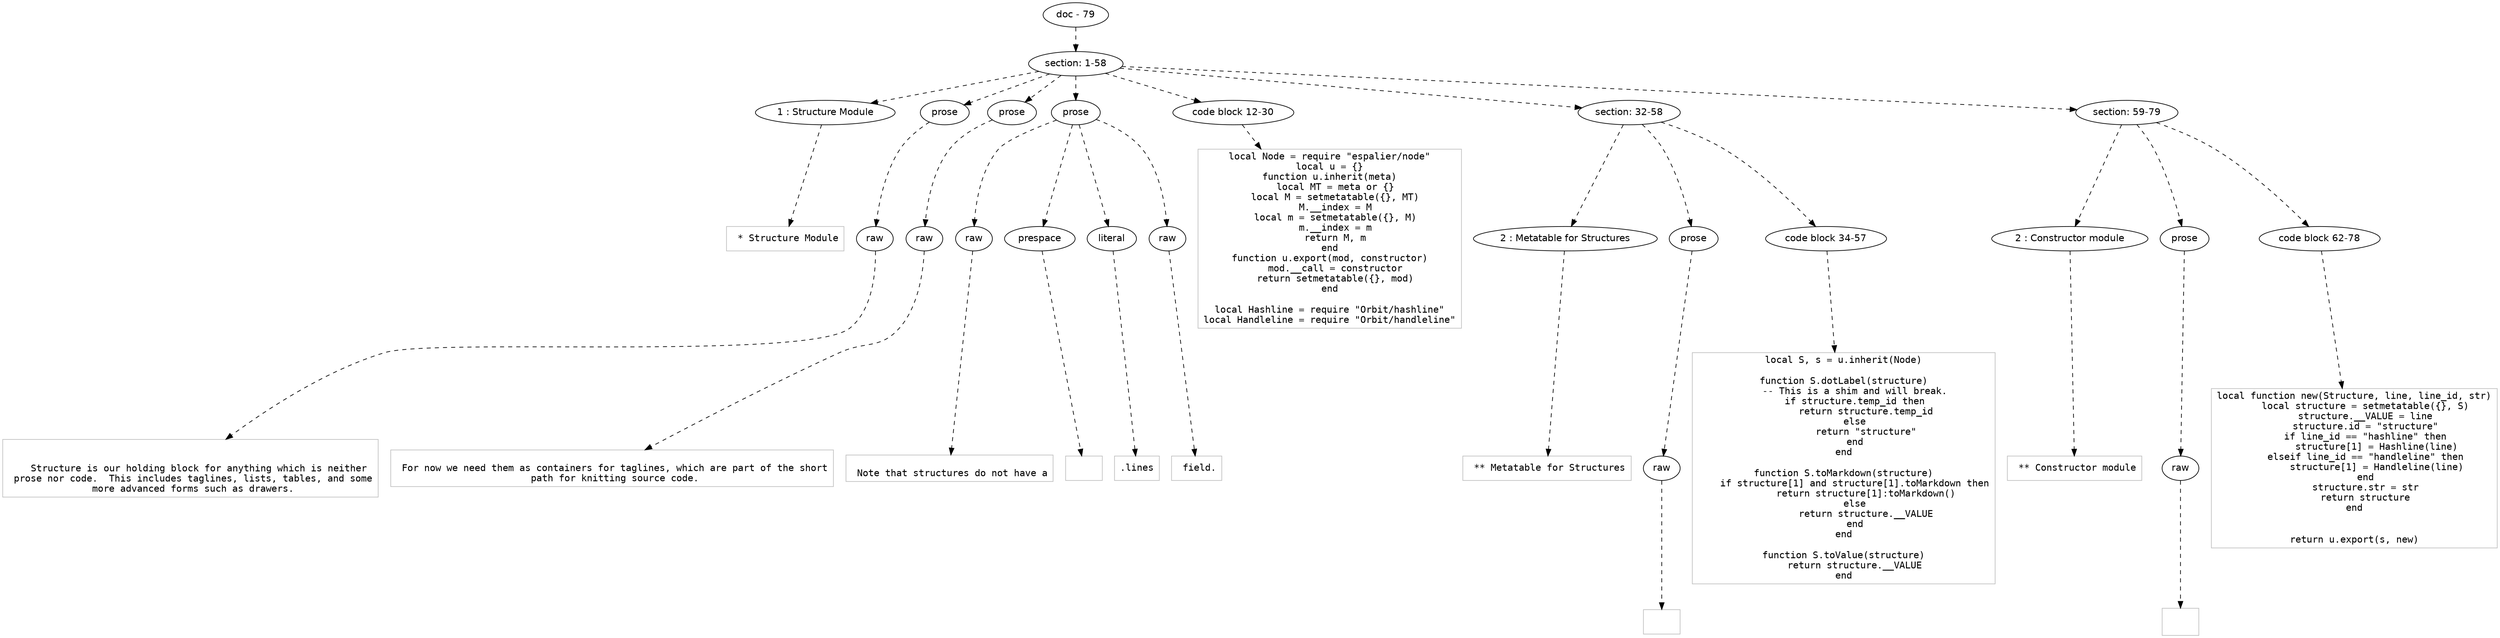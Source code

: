 digraph lpegNode {

node [fontname=Helvetica]
edge [style=dashed]

doc_0 [label="doc - 79"]


doc_0 -> { section_1}
{rank=same; section_1}

section_1 [label="section: 1-58"]


// END RANK doc_0

section_1 -> { header_2 prose_3 prose_4 prose_5 codeblock_6 section_7 section_8}
{rank=same; header_2 prose_3 prose_4 prose_5 codeblock_6 section_7 section_8}

header_2 [label="1 : Structure Module"]

prose_3 [label="prose"]

prose_4 [label="prose"]

prose_5 [label="prose"]

codeblock_6 [label="code block 12-30"]

section_7 [label="section: 32-58"]

section_8 [label="section: 59-79"]


// END RANK section_1

header_2 -> leaf_9
leaf_9  [color=Gray,shape=rectangle,fontname=Inconsolata,label=" * Structure Module"]
// END RANK header_2

prose_3 -> { raw_10}
{rank=same; raw_10}

raw_10 [label="raw"]


// END RANK prose_3

raw_10 -> leaf_11
leaf_11  [color=Gray,shape=rectangle,fontname=Inconsolata,label="

   Structure is our holding block for anything which is neither
 prose nor code.  This includes taglines, lists, tables, and some
 more advanced forms such as drawers.
"]
// END RANK raw_10

prose_4 -> { raw_12}
{rank=same; raw_12}

raw_12 [label="raw"]


// END RANK prose_4

raw_12 -> leaf_13
leaf_13  [color=Gray,shape=rectangle,fontname=Inconsolata,label="
 For now we need them as containers for taglines, which are part of the short
 path for knitting source code.
"]
// END RANK raw_12

prose_5 -> { raw_14 prespace_15 literal_16 raw_17}
{rank=same; raw_14 prespace_15 literal_16 raw_17}

raw_14 [label="raw"]

prespace_15 [label="prespace"]

literal_16 [label="literal"]

raw_17 [label="raw"]


// END RANK prose_5

raw_14 -> leaf_18
leaf_18  [color=Gray,shape=rectangle,fontname=Inconsolata,label="
 Note that structures do not have a"]
// END RANK raw_14

prespace_15 -> leaf_19
leaf_19  [color=Gray,shape=rectangle,fontname=Inconsolata,label=" "]
// END RANK prespace_15

literal_16 -> leaf_20
leaf_20  [color=Gray,shape=rectangle,fontname=Inconsolata,label=".lines"]
// END RANK literal_16

raw_17 -> leaf_21
leaf_21  [color=Gray,shape=rectangle,fontname=Inconsolata,label=" field.
"]
// END RANK raw_17

codeblock_6 -> leaf_22
leaf_22  [color=Gray,shape=rectangle,fontname=Inconsolata,label="local Node = require \"espalier/node\"
local u = {}
function u.inherit(meta)
  local MT = meta or {}
  local M = setmetatable({}, MT)
  M.__index = M
  local m = setmetatable({}, M)
  m.__index = m
  return M, m
end
function u.export(mod, constructor)
  mod.__call = constructor
  return setmetatable({}, mod)
end

local Hashline = require \"Orbit/hashline\"
local Handleline = require \"Orbit/handleline\""]
// END RANK codeblock_6

section_7 -> { header_23 prose_24 codeblock_25}
{rank=same; header_23 prose_24 codeblock_25}

header_23 [label="2 : Metatable for Structures"]

prose_24 [label="prose"]

codeblock_25 [label="code block 34-57"]


// END RANK section_7

header_23 -> leaf_26
leaf_26  [color=Gray,shape=rectangle,fontname=Inconsolata,label=" ** Metatable for Structures"]
// END RANK header_23

prose_24 -> { raw_27}
{rank=same; raw_27}

raw_27 [label="raw"]


// END RANK prose_24

raw_27 -> leaf_28
leaf_28  [color=Gray,shape=rectangle,fontname=Inconsolata,label="
"]
// END RANK raw_27

codeblock_25 -> leaf_29
leaf_29  [color=Gray,shape=rectangle,fontname=Inconsolata,label="local S, s = u.inherit(Node)

function S.dotLabel(structure)
    -- This is a shim and will break.
    if structure.temp_id then
        return structure.temp_id
    else
        return \"structure\"
    end
end

function S.toMarkdown(structure)
    if structure[1] and structure[1].toMarkdown then
        return structure[1]:toMarkdown()
    else
        return structure.__VALUE
    end
end

function S.toValue(structure)
    return structure.__VALUE
end"]
// END RANK codeblock_25

section_8 -> { header_30 prose_31 codeblock_32}
{rank=same; header_30 prose_31 codeblock_32}

header_30 [label="2 : Constructor module"]

prose_31 [label="prose"]

codeblock_32 [label="code block 62-78"]


// END RANK section_8

header_30 -> leaf_33
leaf_33  [color=Gray,shape=rectangle,fontname=Inconsolata,label=" ** Constructor module"]
// END RANK header_30

prose_31 -> { raw_34}
{rank=same; raw_34}

raw_34 [label="raw"]


// END RANK prose_31

raw_34 -> leaf_35
leaf_35  [color=Gray,shape=rectangle,fontname=Inconsolata,label="

"]
// END RANK raw_34

codeblock_32 -> leaf_36
leaf_36  [color=Gray,shape=rectangle,fontname=Inconsolata,label="local function new(Structure, line, line_id, str)
    local structure = setmetatable({}, S)
    structure.__VALUE = line
    structure.id = \"structure\"
    if line_id == \"hashline\" then
        structure[1] = Hashline(line)
    elseif line_id == \"handleline\" then
        structure[1] = Handleline(line)
    end
    structure.str = str
    return structure
end


return u.export(s, new)"]
// END RANK codeblock_32


}
